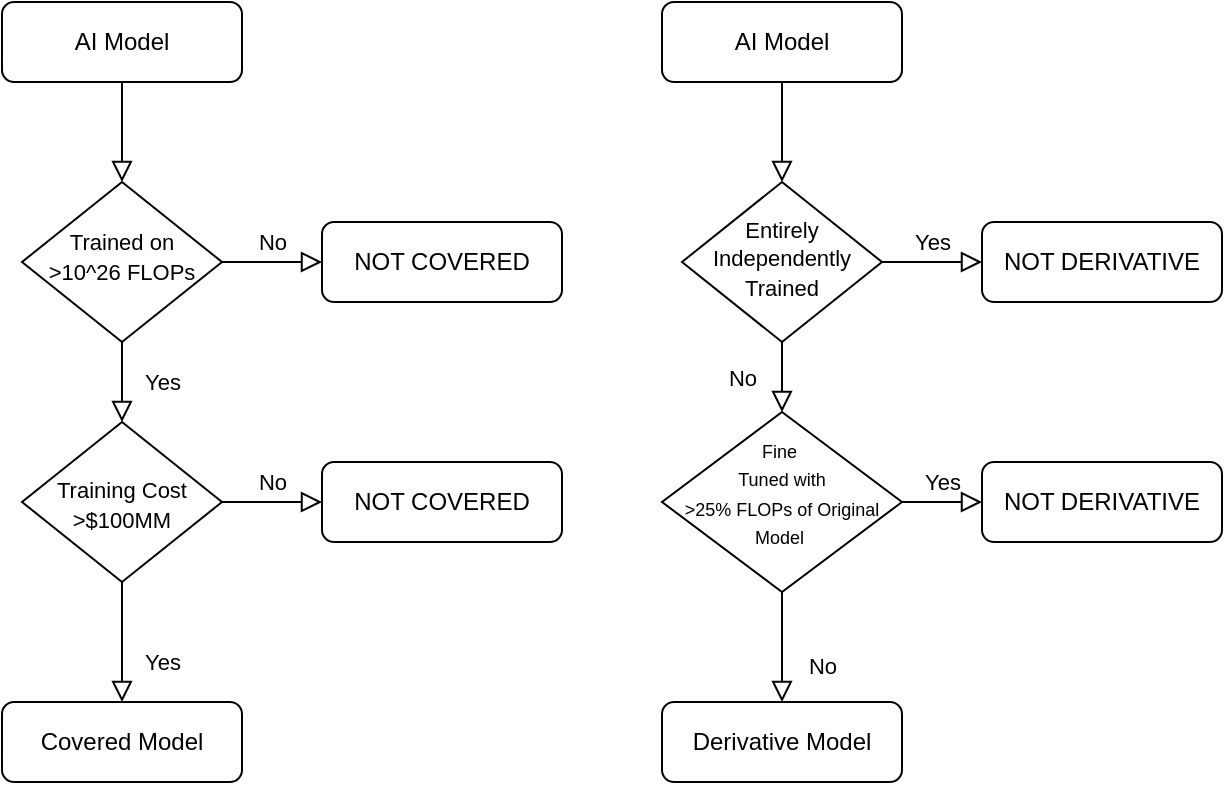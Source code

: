 <mxfile version="24.6.2" type="github" pages="6">
  <diagram id="C5RBs43oDa-KdzZeNtuy" name="22602">
    <mxGraphModel dx="1290" dy="522" grid="1" gridSize="10" guides="1" tooltips="1" connect="1" arrows="1" fold="1" page="1" pageScale="1" pageWidth="827" pageHeight="1169" math="0" shadow="0">
      <root>
        <mxCell id="WIyWlLk6GJQsqaUBKTNV-0" />
        <mxCell id="WIyWlLk6GJQsqaUBKTNV-1" parent="WIyWlLk6GJQsqaUBKTNV-0" />
        <mxCell id="WIyWlLk6GJQsqaUBKTNV-2" value="" style="rounded=0;html=1;jettySize=auto;orthogonalLoop=1;fontSize=11;endArrow=block;endFill=0;endSize=8;strokeWidth=1;shadow=0;labelBackgroundColor=none;edgeStyle=orthogonalEdgeStyle;" parent="WIyWlLk6GJQsqaUBKTNV-1" source="WIyWlLk6GJQsqaUBKTNV-3" target="WIyWlLk6GJQsqaUBKTNV-6" edge="1">
          <mxGeometry relative="1" as="geometry" />
        </mxCell>
        <mxCell id="WIyWlLk6GJQsqaUBKTNV-3" value="AI Model" style="rounded=1;whiteSpace=wrap;html=1;fontSize=12;glass=0;strokeWidth=1;shadow=0;" parent="WIyWlLk6GJQsqaUBKTNV-1" vertex="1">
          <mxGeometry x="160" y="80" width="120" height="40" as="geometry" />
        </mxCell>
        <mxCell id="WIyWlLk6GJQsqaUBKTNV-4" value="Yes" style="rounded=0;html=1;jettySize=auto;orthogonalLoop=1;fontSize=11;endArrow=block;endFill=0;endSize=8;strokeWidth=1;shadow=0;labelBackgroundColor=none;edgeStyle=orthogonalEdgeStyle;" parent="WIyWlLk6GJQsqaUBKTNV-1" source="WIyWlLk6GJQsqaUBKTNV-6" target="WIyWlLk6GJQsqaUBKTNV-10" edge="1">
          <mxGeometry y="20" relative="1" as="geometry">
            <mxPoint as="offset" />
          </mxGeometry>
        </mxCell>
        <mxCell id="WIyWlLk6GJQsqaUBKTNV-5" value="No" style="edgeStyle=orthogonalEdgeStyle;rounded=0;html=1;jettySize=auto;orthogonalLoop=1;fontSize=11;endArrow=block;endFill=0;endSize=8;strokeWidth=1;shadow=0;labelBackgroundColor=none;" parent="WIyWlLk6GJQsqaUBKTNV-1" source="WIyWlLk6GJQsqaUBKTNV-6" target="WIyWlLk6GJQsqaUBKTNV-7" edge="1">
          <mxGeometry y="10" relative="1" as="geometry">
            <mxPoint as="offset" />
          </mxGeometry>
        </mxCell>
        <mxCell id="WIyWlLk6GJQsqaUBKTNV-6" value="&lt;font style=&quot;font-size: 11px;&quot;&gt;Trained on &amp;gt;10^26 FLOPs&lt;/font&gt;" style="rhombus;whiteSpace=wrap;html=1;shadow=0;fontFamily=Helvetica;fontSize=12;align=center;strokeWidth=1;spacing=6;spacingTop=-6;" parent="WIyWlLk6GJQsqaUBKTNV-1" vertex="1">
          <mxGeometry x="170" y="170" width="100" height="80" as="geometry" />
        </mxCell>
        <mxCell id="WIyWlLk6GJQsqaUBKTNV-7" value="NOT COVERED" style="rounded=1;whiteSpace=wrap;html=1;fontSize=12;glass=0;strokeWidth=1;shadow=0;" parent="WIyWlLk6GJQsqaUBKTNV-1" vertex="1">
          <mxGeometry x="320" y="190" width="120" height="40" as="geometry" />
        </mxCell>
        <mxCell id="WIyWlLk6GJQsqaUBKTNV-8" value="Yes" style="rounded=0;html=1;jettySize=auto;orthogonalLoop=1;fontSize=11;endArrow=block;endFill=0;endSize=8;strokeWidth=1;shadow=0;labelBackgroundColor=none;edgeStyle=orthogonalEdgeStyle;" parent="WIyWlLk6GJQsqaUBKTNV-1" source="WIyWlLk6GJQsqaUBKTNV-10" target="WIyWlLk6GJQsqaUBKTNV-11" edge="1">
          <mxGeometry x="0.333" y="20" relative="1" as="geometry">
            <mxPoint as="offset" />
          </mxGeometry>
        </mxCell>
        <mxCell id="WIyWlLk6GJQsqaUBKTNV-9" value="No" style="edgeStyle=orthogonalEdgeStyle;rounded=0;html=1;jettySize=auto;orthogonalLoop=1;fontSize=11;endArrow=block;endFill=0;endSize=8;strokeWidth=1;shadow=0;labelBackgroundColor=none;" parent="WIyWlLk6GJQsqaUBKTNV-1" source="WIyWlLk6GJQsqaUBKTNV-10" target="WIyWlLk6GJQsqaUBKTNV-12" edge="1">
          <mxGeometry y="10" relative="1" as="geometry">
            <mxPoint as="offset" />
          </mxGeometry>
        </mxCell>
        <mxCell id="WIyWlLk6GJQsqaUBKTNV-10" value="&lt;font style=&quot;font-size: 11px;&quot;&gt;Training Cost &amp;gt;$100MM&lt;/font&gt;" style="rhombus;whiteSpace=wrap;html=1;shadow=0;fontFamily=Helvetica;fontSize=12;align=center;strokeWidth=1;spacing=6;spacingTop=2;" parent="WIyWlLk6GJQsqaUBKTNV-1" vertex="1">
          <mxGeometry x="170" y="290" width="100" height="80" as="geometry" />
        </mxCell>
        <mxCell id="WIyWlLk6GJQsqaUBKTNV-11" value="Covered Model" style="rounded=1;whiteSpace=wrap;html=1;fontSize=12;glass=0;strokeWidth=1;shadow=0;" parent="WIyWlLk6GJQsqaUBKTNV-1" vertex="1">
          <mxGeometry x="160" y="430" width="120" height="40" as="geometry" />
        </mxCell>
        <mxCell id="WIyWlLk6GJQsqaUBKTNV-12" value="NOT COVERED" style="rounded=1;whiteSpace=wrap;html=1;fontSize=12;glass=0;strokeWidth=1;shadow=0;" parent="WIyWlLk6GJQsqaUBKTNV-1" vertex="1">
          <mxGeometry x="320" y="310" width="120" height="40" as="geometry" />
        </mxCell>
        <mxCell id="lsJyR3Wg0nM14VShBqVX-0" value="" style="rounded=0;html=1;jettySize=auto;orthogonalLoop=1;fontSize=11;endArrow=block;endFill=0;endSize=8;strokeWidth=1;shadow=0;labelBackgroundColor=none;edgeStyle=orthogonalEdgeStyle;" parent="WIyWlLk6GJQsqaUBKTNV-1" source="lsJyR3Wg0nM14VShBqVX-1" target="lsJyR3Wg0nM14VShBqVX-4" edge="1">
          <mxGeometry relative="1" as="geometry" />
        </mxCell>
        <mxCell id="lsJyR3Wg0nM14VShBqVX-1" value="AI Model" style="rounded=1;whiteSpace=wrap;html=1;fontSize=12;glass=0;strokeWidth=1;shadow=0;" parent="WIyWlLk6GJQsqaUBKTNV-1" vertex="1">
          <mxGeometry x="490" y="80" width="120" height="40" as="geometry" />
        </mxCell>
        <mxCell id="lsJyR3Wg0nM14VShBqVX-2" value="No" style="rounded=0;html=1;jettySize=auto;orthogonalLoop=1;fontSize=11;endArrow=block;endFill=0;endSize=8;strokeWidth=1;shadow=0;labelBackgroundColor=none;edgeStyle=orthogonalEdgeStyle;" parent="WIyWlLk6GJQsqaUBKTNV-1" source="lsJyR3Wg0nM14VShBqVX-4" target="lsJyR3Wg0nM14VShBqVX-8" edge="1">
          <mxGeometry y="20" relative="1" as="geometry">
            <mxPoint as="offset" />
          </mxGeometry>
        </mxCell>
        <mxCell id="lsJyR3Wg0nM14VShBqVX-3" value="Yes" style="edgeStyle=orthogonalEdgeStyle;rounded=0;html=1;jettySize=auto;orthogonalLoop=1;fontSize=11;endArrow=block;endFill=0;endSize=8;strokeWidth=1;shadow=0;labelBackgroundColor=none;" parent="WIyWlLk6GJQsqaUBKTNV-1" source="lsJyR3Wg0nM14VShBqVX-4" target="lsJyR3Wg0nM14VShBqVX-5" edge="1">
          <mxGeometry y="10" relative="1" as="geometry">
            <mxPoint as="offset" />
          </mxGeometry>
        </mxCell>
        <mxCell id="lsJyR3Wg0nM14VShBqVX-4" value="&lt;font style=&quot;font-size: 11px;&quot;&gt;Entirely Independently Trained&lt;/font&gt;" style="rhombus;whiteSpace=wrap;html=1;shadow=0;fontFamily=Helvetica;fontSize=12;align=center;strokeWidth=1;spacing=6;spacingTop=-4;" parent="WIyWlLk6GJQsqaUBKTNV-1" vertex="1">
          <mxGeometry x="500" y="170" width="100" height="80" as="geometry" />
        </mxCell>
        <mxCell id="lsJyR3Wg0nM14VShBqVX-5" value="NOT DERIVATIVE" style="rounded=1;whiteSpace=wrap;html=1;fontSize=12;glass=0;strokeWidth=1;shadow=0;" parent="WIyWlLk6GJQsqaUBKTNV-1" vertex="1">
          <mxGeometry x="650" y="190" width="120" height="40" as="geometry" />
        </mxCell>
        <mxCell id="lsJyR3Wg0nM14VShBqVX-6" value="No" style="rounded=0;html=1;jettySize=auto;orthogonalLoop=1;fontSize=11;endArrow=block;endFill=0;endSize=8;strokeWidth=1;shadow=0;labelBackgroundColor=none;edgeStyle=orthogonalEdgeStyle;" parent="WIyWlLk6GJQsqaUBKTNV-1" source="lsJyR3Wg0nM14VShBqVX-8" target="lsJyR3Wg0nM14VShBqVX-9" edge="1">
          <mxGeometry x="0.333" y="20" relative="1" as="geometry">
            <mxPoint as="offset" />
          </mxGeometry>
        </mxCell>
        <mxCell id="lsJyR3Wg0nM14VShBqVX-7" value="Yes" style="edgeStyle=orthogonalEdgeStyle;rounded=0;html=1;jettySize=auto;orthogonalLoop=1;fontSize=11;endArrow=block;endFill=0;endSize=8;strokeWidth=1;shadow=0;labelBackgroundColor=none;" parent="WIyWlLk6GJQsqaUBKTNV-1" source="lsJyR3Wg0nM14VShBqVX-8" target="lsJyR3Wg0nM14VShBqVX-10" edge="1">
          <mxGeometry y="10" relative="1" as="geometry">
            <mxPoint as="offset" />
          </mxGeometry>
        </mxCell>
        <mxCell id="lsJyR3Wg0nM14VShBqVX-8" value="&lt;font style=&quot;font-size: 9px;&quot;&gt;Fine&amp;nbsp;&lt;/font&gt;&lt;div&gt;&lt;font style=&quot;font-size: 9px;&quot;&gt;Tuned with&lt;/font&gt;&lt;div&gt;&lt;font style=&quot;font-size: 9px;&quot;&gt;&amp;gt;25% FLOPs of Original Model&amp;nbsp;&lt;/font&gt;&lt;/div&gt;&lt;/div&gt;" style="rhombus;whiteSpace=wrap;html=1;shadow=0;fontFamily=Helvetica;fontSize=12;align=center;strokeWidth=1;spacing=6;spacingTop=-10;" parent="WIyWlLk6GJQsqaUBKTNV-1" vertex="1">
          <mxGeometry x="490" y="285" width="120" height="90" as="geometry" />
        </mxCell>
        <mxCell id="lsJyR3Wg0nM14VShBqVX-9" value="Derivative Model" style="rounded=1;whiteSpace=wrap;html=1;fontSize=12;glass=0;strokeWidth=1;shadow=0;" parent="WIyWlLk6GJQsqaUBKTNV-1" vertex="1">
          <mxGeometry x="490" y="430" width="120" height="40" as="geometry" />
        </mxCell>
        <mxCell id="lsJyR3Wg0nM14VShBqVX-10" value="NOT DERIVATIVE" style="rounded=1;whiteSpace=wrap;html=1;fontSize=12;glass=0;strokeWidth=1;shadow=0;" parent="WIyWlLk6GJQsqaUBKTNV-1" vertex="1">
          <mxGeometry x="650" y="310" width="120" height="40" as="geometry" />
        </mxCell>
      </root>
    </mxGraphModel>
  </diagram>
  <diagram id="eh5qC0OMtD47MLs5pBxJ" name="22603(a)">
    <mxGraphModel dx="1290" dy="522" grid="1" gridSize="10" guides="1" tooltips="1" connect="1" arrows="1" fold="1" page="1" pageScale="1" pageWidth="850" pageHeight="1100" math="1" shadow="0">
      <root>
        <mxCell id="0" />
        <mxCell id="1" parent="0" />
        <mxCell id="Hn0iShwKN7-sHJlZEDqD-1" value="(a) Does Limited Duty Exemption Apply?&lt;div&gt;&amp;nbsp; &amp;nbsp; &amp;nbsp;Before training &lt;font color=&quot;#ff0000&quot;&gt;Covered Model&lt;/font&gt;&amp;nbsp;that is not a DM ...&lt;/div&gt;" style="text;strokeColor=none;align=left;fillColor=none;html=1;verticalAlign=middle;whiteSpace=wrap;rounded=0;" parent="1" vertex="1">
          <mxGeometry x="245" y="20" width="295" height="30" as="geometry" />
        </mxCell>
        <mxCell id="ZTIk_XsdjdtVn8a1Mj-c-1" value="" style="rounded=0;html=1;jettySize=auto;orthogonalLoop=1;fontSize=11;endArrow=block;endFill=0;endSize=8;strokeWidth=1;shadow=0;labelBackgroundColor=none;edgeStyle=orthogonalEdgeStyle;entryX=0.5;entryY=0;entryDx=0;entryDy=0;" parent="1" source="ZTIk_XsdjdtVn8a1Mj-c-2" target="ZTIk_XsdjdtVn8a1Mj-c-12" edge="1">
          <mxGeometry relative="1" as="geometry">
            <mxPoint x="360" y="175" as="targetPoint" />
          </mxGeometry>
        </mxCell>
        <mxCell id="ZTIk_XsdjdtVn8a1Mj-c-2" value="Covered Model" style="rounded=1;whiteSpace=wrap;html=1;fontSize=12;glass=0;strokeWidth=1;shadow=0;" parent="1" vertex="1">
          <mxGeometry x="300" y="90" width="120" height="40" as="geometry" />
        </mxCell>
        <mxCell id="ZTIk_XsdjdtVn8a1Mj-c-3" value="Yes" style="rounded=0;html=1;jettySize=auto;orthogonalLoop=1;fontSize=11;endArrow=block;endFill=0;endSize=8;strokeWidth=1;shadow=0;labelBackgroundColor=none;edgeStyle=orthogonalEdgeStyle;" parent="1" source="ZTIk_XsdjdtVn8a1Mj-c-5" target="ZTIk_XsdjdtVn8a1Mj-c-9" edge="1">
          <mxGeometry y="20" relative="1" as="geometry">
            <mxPoint as="offset" />
          </mxGeometry>
        </mxCell>
        <mxCell id="ZTIk_XsdjdtVn8a1Mj-c-4" value="No" style="edgeStyle=orthogonalEdgeStyle;rounded=0;html=1;jettySize=auto;orthogonalLoop=1;fontSize=11;endArrow=block;endFill=0;endSize=8;strokeWidth=1;shadow=0;labelBackgroundColor=none;" parent="1" source="ZTIk_XsdjdtVn8a1Mj-c-5" target="ZTIk_XsdjdtVn8a1Mj-c-6" edge="1">
          <mxGeometry y="10" relative="1" as="geometry">
            <mxPoint as="offset" />
          </mxGeometry>
        </mxCell>
        <mxCell id="ZTIk_XsdjdtVn8a1Mj-c-5" value="&lt;font style=&quot;font-size: 11px;&quot;&gt;Lower&lt;/font&gt;&lt;div&gt;&lt;font style=&quot;font-size: 11px;&quot;&gt;performance on 22602(f)&lt;/font&gt;&lt;/div&gt;&lt;div&gt;&lt;font style=&quot;font-size: 11px;&quot;&gt;benchmarks&lt;/font&gt;&lt;/div&gt;&lt;div&gt;&lt;font style=&quot;font-size: 11px;&quot;&gt;[removed?]&lt;/font&gt;&lt;/div&gt;" style="rhombus;whiteSpace=wrap;html=1;shadow=0;fontFamily=Helvetica;fontSize=12;align=center;strokeWidth=1;spacing=6;spacingTop=-6;" parent="1" vertex="1">
          <mxGeometry x="250" y="260" width="220" height="110" as="geometry" />
        </mxCell>
        <mxCell id="ZTIk_XsdjdtVn8a1Mj-c-6" value="No LDE" style="rounded=1;whiteSpace=wrap;html=1;fontSize=12;glass=0;strokeWidth=1;shadow=0;" parent="1" vertex="1">
          <mxGeometry x="540" y="295" width="120" height="40" as="geometry" />
        </mxCell>
        <mxCell id="ZTIk_XsdjdtVn8a1Mj-c-7" value="Yes" style="rounded=0;html=1;jettySize=auto;orthogonalLoop=1;fontSize=11;endArrow=block;endFill=0;endSize=8;strokeWidth=1;shadow=0;labelBackgroundColor=none;edgeStyle=orthogonalEdgeStyle;entryX=0.5;entryY=0;entryDx=0;entryDy=0;" parent="1" source="ZTIk_XsdjdtVn8a1Mj-c-9" target="ZTIk_XsdjdtVn8a1Mj-c-22" edge="1">
          <mxGeometry x="0.333" y="20" relative="1" as="geometry">
            <mxPoint as="offset" />
            <mxPoint x="360" y="550" as="targetPoint" />
          </mxGeometry>
        </mxCell>
        <mxCell id="ZTIk_XsdjdtVn8a1Mj-c-8" value="No" style="edgeStyle=orthogonalEdgeStyle;rounded=0;html=1;jettySize=auto;orthogonalLoop=1;fontSize=11;endArrow=block;endFill=0;endSize=8;strokeWidth=1;shadow=0;labelBackgroundColor=none;" parent="1" source="ZTIk_XsdjdtVn8a1Mj-c-9" target="ZTIk_XsdjdtVn8a1Mj-c-11" edge="1">
          <mxGeometry y="10" relative="1" as="geometry">
            <mxPoint as="offset" />
          </mxGeometry>
        </mxCell>
        <mxCell id="ZTIk_XsdjdtVn8a1Mj-c-9" value="" style="rhombus;whiteSpace=wrap;html=1;shadow=0;fontFamily=Helvetica;fontSize=12;align=center;strokeWidth=1;spacing=6;spacingTop=2;" parent="1" vertex="1">
          <mxGeometry x="220" y="410" width="280" height="120" as="geometry" />
        </mxCell>
        <mxCell id="ZTIk_XsdjdtVn8a1Mj-c-11" value="No LDE" style="rounded=1;whiteSpace=wrap;html=1;fontSize=12;glass=0;strokeWidth=1;shadow=0;" parent="1" vertex="1">
          <mxGeometry x="540" y="450" width="120" height="40" as="geometry" />
        </mxCell>
        <mxCell id="ZTIk_XsdjdtVn8a1Mj-c-12" value="(1) Use &quot;covered guidance&quot;&lt;div&gt;NIST + FMD&lt;/div&gt;&lt;div&gt;Industry best practices/comparable testing&lt;/div&gt;" style="rounded=1;whiteSpace=wrap;html=1;fontSize=12;glass=0;strokeWidth=1;shadow=0;" parent="1" vertex="1">
          <mxGeometry x="235" y="170" width="250" height="50" as="geometry" />
        </mxCell>
        <mxCell id="ZTIk_XsdjdtVn8a1Mj-c-14" value="Model developer &lt;b style=&quot;&quot;&gt;may&lt;/b&gt; use the following criteria to determnine if LDE applies&quot;" style="text;strokeColor=none;align=center;fillColor=none;html=1;verticalAlign=middle;whiteSpace=wrap;rounded=0;" parent="1" vertex="1">
          <mxGeometry x="220" y="60" width="295" height="30" as="geometry" />
        </mxCell>
        <mxCell id="ZTIk_XsdjdtVn8a1Mj-c-16" value="general&lt;div&gt;capability&lt;/div&gt;" style="text;html=1;align=center;verticalAlign=middle;whiteSpace=wrap;rounded=0;" parent="1" vertex="1">
          <mxGeometry x="260" y="455" width="60" height="30" as="geometry" />
        </mxCell>
        <mxCell id="ZTIk_XsdjdtVn8a1Mj-c-18" value="&lt;br&gt;&lt;span style=&quot;color: rgb(0, 0, 0); font-family: Helvetica; font-size: 11px; font-style: normal; font-variant-ligatures: normal; font-variant-caps: normal; font-weight: 400; letter-spacing: normal; orphans: 2; text-align: center; text-indent: 0px; text-transform: none; widows: 2; word-spacing: 0px; -webkit-text-stroke-width: 0px; white-space: normal; background-color: rgb(251, 251, 251); text-decoration-thickness: initial; text-decoration-style: initial; text-decoration-color: initial; display: inline !important; float: none;&quot;&gt;noncovered model that lacks HC&lt;/span&gt;&lt;div&gt;&lt;br&gt;&lt;/div&gt;" style="text;html=1;align=center;verticalAlign=middle;whiteSpace=wrap;rounded=0;" parent="1" vertex="1">
          <mxGeometry x="360" y="455" width="90" height="30" as="geometry" />
        </mxCell>
        <mxCell id="ZTIk_XsdjdtVn8a1Mj-c-19" value="&lt;br style=&quot;font-size: 21px;&quot;&gt;\(\leq\)&lt;div style=&quot;font-size: 21px;&quot;&gt;&lt;br style=&quot;font-size: 21px;&quot;&gt;&lt;/div&gt;" style="text;html=1;align=center;verticalAlign=middle;whiteSpace=wrap;rounded=0;fontSize=21;" parent="1" vertex="1">
          <mxGeometry x="310" y="455" width="60" height="30" as="geometry" />
        </mxCell>
        <mxCell id="ZTIk_XsdjdtVn8a1Mj-c-20" value="Yes" style="rounded=0;html=1;jettySize=auto;orthogonalLoop=1;fontSize=11;endArrow=block;endFill=0;endSize=8;strokeWidth=1;shadow=0;labelBackgroundColor=none;edgeStyle=orthogonalEdgeStyle;" parent="1" source="ZTIk_XsdjdtVn8a1Mj-c-22" target="ZTIk_XsdjdtVn8a1Mj-c-23" edge="1">
          <mxGeometry x="0.333" y="20" relative="1" as="geometry">
            <mxPoint as="offset" />
          </mxGeometry>
        </mxCell>
        <mxCell id="ZTIk_XsdjdtVn8a1Mj-c-21" value="No" style="edgeStyle=orthogonalEdgeStyle;rounded=0;html=1;jettySize=auto;orthogonalLoop=1;fontSize=11;endArrow=block;endFill=0;endSize=8;strokeWidth=1;shadow=0;labelBackgroundColor=none;" parent="1" source="ZTIk_XsdjdtVn8a1Mj-c-22" target="ZTIk_XsdjdtVn8a1Mj-c-24" edge="1">
          <mxGeometry y="10" relative="1" as="geometry">
            <mxPoint as="offset" />
          </mxGeometry>
        </mxCell>
        <mxCell id="ZTIk_XsdjdtVn8a1Mj-c-22" value="" style="rhombus;whiteSpace=wrap;html=1;shadow=0;fontFamily=Helvetica;fontSize=12;align=center;strokeWidth=1;spacing=6;spacingTop=2;" parent="1" vertex="1">
          <mxGeometry x="220" y="570" width="280" height="120" as="geometry" />
        </mxCell>
        <mxCell id="ZTIk_XsdjdtVn8a1Mj-c-23" value="LDE" style="rounded=1;whiteSpace=wrap;html=1;fontSize=12;glass=0;strokeWidth=1;shadow=0;" parent="1" vertex="1">
          <mxGeometry x="290" y="720" width="140" height="40" as="geometry" />
        </mxCell>
        <mxCell id="ZTIk_XsdjdtVn8a1Mj-c-24" value="No LDE" style="rounded=1;whiteSpace=wrap;html=1;fontSize=12;glass=0;strokeWidth=1;shadow=0;" parent="1" vertex="1">
          <mxGeometry x="540" y="610" width="120" height="40" as="geometry" />
        </mxCell>
        <mxCell id="ZTIk_XsdjdtVn8a1Mj-c-25" value="general&lt;div&gt;capability&lt;/div&gt;" style="text;html=1;align=center;verticalAlign=middle;whiteSpace=wrap;rounded=0;" parent="1" vertex="1">
          <mxGeometry x="260" y="615" width="60" height="30" as="geometry" />
        </mxCell>
        <mxCell id="ZTIk_XsdjdtVn8a1Mj-c-26" value="other limited duty model" style="text;html=1;align=center;verticalAlign=middle;whiteSpace=wrap;rounded=0;" parent="1" vertex="1">
          <mxGeometry x="360" y="615" width="90" height="30" as="geometry" />
        </mxCell>
        <mxCell id="ZTIk_XsdjdtVn8a1Mj-c-27" value="&lt;br style=&quot;font-size: 21px;&quot;&gt;\(\leq\)&lt;div style=&quot;font-size: 21px;&quot;&gt;&lt;br style=&quot;font-size: 21px;&quot;&gt;&lt;/div&gt;" style="text;html=1;align=center;verticalAlign=middle;whiteSpace=wrap;rounded=0;fontSize=21;" parent="1" vertex="1">
          <mxGeometry x="310" y="615" width="60" height="30" as="geometry" />
        </mxCell>
        <mxCell id="ZTIk_XsdjdtVn8a1Mj-c-29" value="Submit certification to FMD&lt;div&gt;(good-faith error is OK)&lt;/div&gt;" style="rounded=1;whiteSpace=wrap;html=1;fontSize=12;glass=0;strokeWidth=1;shadow=0;" parent="1" vertex="1">
          <mxGeometry x="280" y="790" width="160" height="40" as="geometry" />
        </mxCell>
        <mxCell id="ZTIk_XsdjdtVn8a1Mj-c-30" value="" style="rounded=0;html=1;jettySize=auto;orthogonalLoop=1;fontSize=11;endArrow=block;endFill=0;endSize=8;strokeWidth=1;shadow=0;labelBackgroundColor=none;edgeStyle=orthogonalEdgeStyle;exitX=0.5;exitY=1;exitDx=0;exitDy=0;entryX=0.5;entryY=0;entryDx=0;entryDy=0;" parent="1" source="ZTIk_XsdjdtVn8a1Mj-c-23" target="ZTIk_XsdjdtVn8a1Mj-c-29" edge="1">
          <mxGeometry x="0.333" y="20" relative="1" as="geometry">
            <mxPoint as="offset" />
            <mxPoint x="370" y="700" as="sourcePoint" />
            <mxPoint x="370" y="730" as="targetPoint" />
          </mxGeometry>
        </mxCell>
        <mxCell id="hc3DXV7Tvl_5bUN_IKK4-1" value="Yes" style="rounded=0;html=1;jettySize=auto;orthogonalLoop=1;fontSize=11;endArrow=block;endFill=0;endSize=8;strokeWidth=1;shadow=0;labelBackgroundColor=none;edgeStyle=orthogonalEdgeStyle;exitX=0.5;exitY=1;exitDx=0;exitDy=0;" parent="1" source="ZTIk_XsdjdtVn8a1Mj-c-12" edge="1">
          <mxGeometry x="0.012" y="20" relative="1" as="geometry">
            <mxPoint y="-1" as="offset" />
            <mxPoint x="370" y="380" as="sourcePoint" />
            <mxPoint x="360" y="260" as="targetPoint" />
          </mxGeometry>
        </mxCell>
        <mxCell id="3ihdfoWfnJZPWu12yb5W-1" value="&lt;div&gt;&amp;nbsp; CH = Critical Harm&lt;/div&gt;&lt;div&gt;&amp;nbsp; CM = Covered Model&lt;/div&gt;&lt;div&gt;&amp;nbsp; DM = Derivative Model&lt;/div&gt;FMD =&amp;nbsp;&lt;span style=&quot;&quot;&gt;Frontier Model Division&lt;/span&gt;&lt;div&gt;&amp;nbsp; &amp;nbsp;FT = Fine Tuning&lt;/div&gt;&lt;div&gt;&amp;nbsp; HC = Hazardous Capability&lt;br&gt;&lt;div&gt;&amp;nbsp;LDE = Limited Duty Exemption&lt;span style=&quot;&quot;&gt;&lt;br&gt;&lt;/span&gt;&lt;/div&gt;&lt;div&gt;&lt;span style=&quot;&quot;&gt;NIST =&amp;nbsp;&lt;/span&gt;&lt;span style=&quot;background-color: initial;&quot;&gt;National Institute of&lt;/span&gt;&lt;/div&gt;&lt;div&gt;&lt;span style=&quot;background-color: initial;&quot;&gt;&amp;nbsp; &amp;nbsp; &amp;nbsp; &amp;nbsp; &amp;nbsp; &amp;nbsp; Standards and&lt;/span&gt;&lt;/div&gt;&lt;div&gt;&lt;span style=&quot;background-color: initial;&quot;&gt;&amp;nbsp; &amp;nbsp; &amp;nbsp; &amp;nbsp; &amp;nbsp; &amp;nbsp; Technology&lt;/span&gt;&lt;/div&gt;&lt;div&gt;&lt;span style=&quot;background-color: initial;&quot;&gt;PTM = Posttraining Modifications&lt;/span&gt;&lt;/div&gt;&lt;div&gt;&lt;span style=&quot;background-color: initial;&quot;&gt;SSP = Safety and Security Protocol&lt;br&gt;&lt;/span&gt;&lt;/div&gt;&lt;div&gt;&lt;span style=&quot;background-color: initial;&quot;&gt;&amp;nbsp;&amp;nbsp; TP = Testing Procedure&lt;br&gt;&lt;/span&gt;&lt;/div&gt;&lt;div&gt;&lt;br&gt;&lt;/div&gt;&lt;/div&gt;" style="text;html=1;align=left;verticalAlign=middle;whiteSpace=wrap;rounded=0;" parent="1" vertex="1">
          <mxGeometry x="20" y="90" width="200" height="170" as="geometry" />
        </mxCell>
      </root>
    </mxGraphModel>
  </diagram>
  <diagram name="22603(b)" id="qdWuGC7MhuZQAb6KF17o">
    <mxGraphModel dx="1502" dy="522" grid="1" gridSize="10" guides="1" tooltips="1" connect="1" arrows="1" fold="1" page="1" pageScale="1" pageWidth="850" pageHeight="1100" math="1" shadow="0">
      <root>
        <mxCell id="K0Vo0GqA2gB-A2LjvXNX-0" />
        <mxCell id="K0Vo0GqA2gB-A2LjvXNX-1" parent="K0Vo0GqA2gB-A2LjvXNX-0" />
        <mxCell id="K0Vo0GqA2gB-A2LjvXNX-2" value="(b)&amp;nbsp;&lt;span style=&quot;background-color: initial;&quot;&gt;Before training &lt;/span&gt;&lt;font color=&quot;#ff0000&quot; style=&quot;background-color: initial;&quot;&gt;Covered Model&lt;/font&gt;&lt;span style=&quot;background-color: initial;&quot;&gt;&amp;nbsp;that is not DM and not LDE and until LDE ...&lt;/span&gt;" style="text;strokeColor=none;align=left;fillColor=none;html=1;verticalAlign=middle;whiteSpace=wrap;rounded=0;" parent="K0Vo0GqA2gB-A2LjvXNX-1" vertex="1">
          <mxGeometry x="282" y="20" width="310" height="30" as="geometry" />
        </mxCell>
        <mxCell id="K0Vo0GqA2gB-A2LjvXNX-4" value="&lt;div&gt;&lt;font style=&quot;font-size: 11px;&quot;&gt;1. pretraining protocols prevent unresonable risk of harmful model&lt;/font&gt;&lt;/div&gt;&lt;div&gt;&lt;font style=&quot;font-size: 11px;&quot;&gt;2. docuemnt protocols so they can be assessed&lt;/font&gt;&lt;/div&gt;&lt;div&gt;&lt;font style=&quot;font-size: 11px;&quot;&gt;3. file protocols with governemnt&lt;br&gt;&lt;/font&gt;&lt;/div&gt;" style="rounded=1;whiteSpace=wrap;html=1;fontSize=11;glass=0;strokeWidth=1;shadow=0;align=left;spacingLeft=5;" parent="K0Vo0GqA2gB-A2LjvXNX-1" vertex="1">
          <mxGeometry x="207" y="90" width="460" height="100" as="geometry" />
        </mxCell>
        <mxCell id="K0Vo0GqA2gB-A2LjvXNX-15" value="Model developer &lt;b&gt;shall:&lt;/b&gt;" style="text;strokeColor=none;align=left;fillColor=none;html=1;verticalAlign=middle;whiteSpace=wrap;rounded=0;" parent="K0Vo0GqA2gB-A2LjvXNX-1" vertex="1">
          <mxGeometry x="289.5" y="60" width="295" height="30" as="geometry" />
        </mxCell>
        <mxCell id="hoztp4ZJl7xUtryUVv4R-0" value="&lt;div&gt;&amp;nbsp; CH = Critical Harm&lt;/div&gt;&lt;div&gt;&amp;nbsp; CM = Covered Model&lt;/div&gt;&lt;div&gt;&amp;nbsp; DM = Derivative Model&lt;/div&gt;FMD =&amp;nbsp;&lt;span style=&quot;&quot;&gt;Frontier Model Division&lt;/span&gt;&lt;div&gt;&amp;nbsp; &amp;nbsp;FT = Fine Tuning&lt;/div&gt;&lt;div&gt;&amp;nbsp; HC = Hazardous Capability&lt;br&gt;&lt;div&gt;&amp;nbsp;LDE = Limited Duty Exemption&lt;span style=&quot;&quot;&gt;&lt;br&gt;&lt;/span&gt;&lt;/div&gt;&lt;div&gt;&lt;span style=&quot;&quot;&gt;NIST =&amp;nbsp;&lt;/span&gt;&lt;span style=&quot;background-color: initial;&quot;&gt;National Institute of&lt;/span&gt;&lt;/div&gt;&lt;div&gt;&lt;span style=&quot;background-color: initial;&quot;&gt;&amp;nbsp; &amp;nbsp; &amp;nbsp; &amp;nbsp; &amp;nbsp; &amp;nbsp; Standards and&lt;/span&gt;&lt;/div&gt;&lt;div&gt;&lt;span style=&quot;background-color: initial;&quot;&gt;&amp;nbsp; &amp;nbsp; &amp;nbsp; &amp;nbsp; &amp;nbsp; &amp;nbsp; Technology&lt;/span&gt;&lt;/div&gt;&lt;div&gt;&lt;span style=&quot;background-color: initial;&quot;&gt;PTM = Posttraining Modifications&lt;/span&gt;&lt;/div&gt;&lt;div&gt;&lt;span style=&quot;background-color: initial;&quot;&gt;SSP = Safety and Security Protocol&lt;br&gt;&lt;/span&gt;&lt;/div&gt;&lt;div&gt;&lt;span style=&quot;background-color: initial;&quot;&gt;&amp;nbsp;&amp;nbsp; TP = Testing Procedure&lt;br&gt;&lt;/span&gt;&lt;/div&gt;&lt;div&gt;&lt;br&gt;&lt;/div&gt;&lt;/div&gt;" style="text;html=1;align=left;verticalAlign=middle;whiteSpace=wrap;rounded=0;" parent="K0Vo0GqA2gB-A2LjvXNX-1" vertex="1">
          <mxGeometry x="20" y="90" width="200" height="170" as="geometry" />
        </mxCell>
      </root>
    </mxGraphModel>
  </diagram>
  <diagram name="Detailed 22603(b)" id="aqaMs32a6D-P95Sz5VV9">
    <mxGraphModel dx="1290" dy="522" grid="1" gridSize="10" guides="1" tooltips="1" connect="1" arrows="1" fold="1" page="1" pageScale="1" pageWidth="850" pageHeight="1100" math="1" shadow="0">
      <root>
        <mxCell id="N9-NrV2kkBsD0lLzIItE-0" />
        <mxCell id="N9-NrV2kkBsD0lLzIItE-1" parent="N9-NrV2kkBsD0lLzIItE-0" />
        <mxCell id="N9-NrV2kkBsD0lLzIItE-2" value="(b)&amp;nbsp;&lt;span style=&quot;background-color: initial;&quot;&gt;Before training &lt;/span&gt;&lt;font color=&quot;#ff0000&quot; style=&quot;background-color: initial;&quot;&gt;Covered Model&lt;/font&gt;&lt;span style=&quot;background-color: initial;&quot;&gt;&amp;nbsp;that is not DM and not LDE and until LDE ...&lt;/span&gt;" style="text;strokeColor=none;align=left;fillColor=none;html=1;verticalAlign=middle;whiteSpace=wrap;rounded=0;" parent="N9-NrV2kkBsD0lLzIItE-1" vertex="1">
          <mxGeometry x="282" y="20" width="310" height="30" as="geometry" />
        </mxCell>
        <mxCell id="N9-NrV2kkBsD0lLzIItE-3" value="&lt;font style=&quot;font-size: 11px;&quot;&gt;1. Implement protections to prevent unauthorized access to, or misuse or unsafe modification of CM, to prevent theft, misappropriation, malicious use, or inadvertent release or escape of the model weights from the developer’s custody, &lt;b&gt;that are appropriate in light of the risks associated with the covered model&lt;/b&gt;, including from advanced persistent threats or other sophisticated actors&lt;/font&gt;" style="rounded=1;whiteSpace=wrap;html=1;fontSize=11;glass=0;strokeWidth=1;shadow=0;align=left;spacingLeft=5;" parent="N9-NrV2kkBsD0lLzIItE-1" vertex="1">
          <mxGeometry x="207" y="90" width="460" height="100" as="geometry" />
        </mxCell>
        <mxCell id="N9-NrV2kkBsD0lLzIItE-4" value="2. Implement the capability to promptly enact a &lt;b&gt;full shutdown&lt;/b&gt; of the CM" style="rounded=1;whiteSpace=wrap;html=1;fontSize=12;glass=0;strokeWidth=1;shadow=0;align=left;spacingLeft=5;" parent="N9-NrV2kkBsD0lLzIItE-1" vertex="1">
          <mxGeometry x="312" y="216" width="250" height="50" as="geometry" />
        </mxCell>
        <mxCell id="N9-NrV2kkBsD0lLzIItE-5" value="Model developer &lt;b&gt;shall:&lt;/b&gt;" style="text;strokeColor=none;align=left;fillColor=none;html=1;verticalAlign=middle;whiteSpace=wrap;rounded=0;" parent="N9-NrV2kkBsD0lLzIItE-1" vertex="1">
          <mxGeometry x="289.5" y="60" width="295" height="30" as="geometry" />
        </mxCell>
        <mxCell id="N9-NrV2kkBsD0lLzIItE-6" value="3. Implement all covered guidance" style="rounded=1;whiteSpace=wrap;html=1;fontSize=12;glass=0;strokeWidth=1;shadow=0;align=left;spacingLeft=5;" parent="N9-NrV2kkBsD0lLzIItE-1" vertex="1">
          <mxGeometry x="312" y="607" width="250" height="50" as="geometry" />
        </mxCell>
        <mxCell id="N9-NrV2kkBsD0lLzIItE-7" value="4. Implement protocol that provides all of the following:&lt;div&gt;&lt;span style=&quot;background-color: initial;&quot;&gt;&amp;nbsp; A.&amp;nbsp; &lt;b&gt;Reasonable &lt;/b&gt;assurance that if protocols complied with. either:&lt;/span&gt;&lt;div&gt;&lt;span style=&quot;white-space: pre;&quot;&gt;&#x9;&lt;/span&gt;i. CM will not have HC or enable DM with HC, or&lt;br&gt;&lt;/div&gt;&lt;/div&gt;&lt;div&gt;&amp;nbsp; &amp;nbsp; &amp;nbsp; &amp;nbsp;ii. protocol sufficient to prevent &lt;b&gt;unreasonable &lt;/b&gt;risk of CH from the exercise of the HC&lt;/div&gt;&lt;div&gt;&amp;nbsp;B. Objectively verifiable compliance requirements&lt;/div&gt;&lt;div&gt;&amp;nbsp;C.&amp;nbsp;&lt;span style=&quot;background-color: initial;&quot;&gt;&amp;nbsp;Identifies tests and results sufficient to provide &lt;b&gt;reasonable &lt;/b&gt;assurance &lt;/span&gt;&lt;span style=&quot;background-color: initial;&quot;&gt;that CM do not have HC or close to HC when accounting for &lt;/span&gt;&lt;span style=&quot;background-color: initial;&quot;&gt;&lt;b&gt;reasonable &lt;/b&gt;safety margin and PTM, and in addition describes in detail all of the following:&lt;/span&gt;&lt;/div&gt;&lt;div&gt;&lt;span style=&quot;background-color: initial;&quot;&gt;&amp;nbsp;&amp;nbsp;&amp;nbsp;&amp;nbsp; i. how TP incorporates FT and PTM performed by 3rd part experts demonstrating those abilities&lt;br&gt;&lt;/span&gt;&lt;/div&gt;&lt;div&gt;&lt;span style=&quot;background-color: initial;&quot;&gt;&amp;nbsp; &amp;nbsp;&amp;nbsp; ii. &lt;/span&gt;&lt;span style=&quot;background-color: initial;&quot;&gt;how TP &lt;/span&gt;&lt;span style=&quot;background-color: initial;&quot;&gt;incorporates possibility of PTM&lt;/span&gt;&lt;/div&gt;&lt;div&gt;&lt;span style=&quot;background-color: initial;&quot;&gt;&amp;nbsp;&amp;nbsp;&amp;nbsp; iii. &lt;/span&gt;&lt;span style=&quot;background-color: initial;&quot;&gt;how TP &lt;/span&gt;&lt;span style=&quot;background-color: initial;&quot;&gt;incorporates requirement for &lt;b&gt;reasonable &lt;/b&gt;safety margin&lt;br&gt;&lt;/span&gt;&lt;/div&gt;&lt;div&gt;&lt;span style=&quot;background-color: initial;&quot;&gt;&amp;nbsp;&amp;nbsp;&amp;nbsp; iv. &lt;/span&gt;&lt;span style=&quot;background-color: initial;&quot;&gt;how TP &lt;/span&gt;&lt;span style=&quot;background-color: initial;&quot;&gt;addresses possibility CM used to make PTM or create another CM that generates HC&lt;/span&gt;&lt;/div&gt;&lt;div&gt;&lt;span style=&quot;background-color: initial;&quot;&gt;&amp;nbsp;&amp;nbsp;&amp;nbsp;&amp;nbsp; v. provides sufficient detail for 3rd party to replicate TP&lt;/span&gt;&lt;/div&gt;&lt;div&gt;&lt;span style=&quot;background-color: initial;&quot;&gt;D. Describe in detail how (1), (2), (3), and (5) are met.&lt;/span&gt;&lt;/div&gt;&lt;div&gt;&lt;span style=&quot;background-color: initial;&quot;&gt;E. if applicable, describe how to implement (1)(d)&lt;/span&gt;&lt;/div&gt;&lt;div&gt;&lt;span style=&quot;background-color: initial;&quot;&gt;F. Describe conditions the require full shutdown&lt;/span&gt;&lt;/div&gt;&lt;div&gt;&lt;span style=&quot;background-color: initial;&quot;&gt;G. Describe SSP modification procedures&lt;/span&gt;&lt;/div&gt;&lt;div&gt;&lt;span style=&quot;background-color: initial;&quot;&gt;H. Meets FDM guidance for maintaining safety of CM with HC&lt;br&gt;&lt;/span&gt;&lt;/div&gt;" style="rounded=1;whiteSpace=wrap;html=1;fontSize=11;glass=0;strokeWidth=1;shadow=0;align=left;spacingLeft=5;" parent="N9-NrV2kkBsD0lLzIItE-1" vertex="1">
          <mxGeometry x="122" y="291" width="630" height="290" as="geometry" />
        </mxCell>
        <mxCell id="N9-NrV2kkBsD0lLzIItE-8" value="&lt;div&gt;&amp;nbsp; CH = Critical Harm&lt;/div&gt;&lt;div&gt;&amp;nbsp; CM = Covered Model&lt;/div&gt;&lt;div&gt;&amp;nbsp; DM = Derivative Model&lt;/div&gt;FMD =&amp;nbsp;&lt;span style=&quot;&quot;&gt;Frontier Model Division&lt;/span&gt;&lt;div&gt;&amp;nbsp; &amp;nbsp;FT = Fine Tuning&lt;/div&gt;&lt;div&gt;&amp;nbsp; HC = Hazardous Capability&lt;br&gt;&lt;div&gt;&amp;nbsp;LDE = Limited Duty Exemption&lt;span style=&quot;&quot;&gt;&lt;br&gt;&lt;/span&gt;&lt;/div&gt;&lt;div&gt;&lt;span style=&quot;&quot;&gt;NIST =&amp;nbsp;&lt;/span&gt;&lt;span style=&quot;background-color: initial;&quot;&gt;National Institute of&lt;/span&gt;&lt;/div&gt;&lt;div&gt;&lt;span style=&quot;background-color: initial;&quot;&gt;&amp;nbsp; &amp;nbsp; &amp;nbsp; &amp;nbsp; &amp;nbsp; &amp;nbsp; Standards and&lt;/span&gt;&lt;/div&gt;&lt;div&gt;&lt;span style=&quot;background-color: initial;&quot;&gt;&amp;nbsp; &amp;nbsp; &amp;nbsp; &amp;nbsp; &amp;nbsp; &amp;nbsp; Technology&lt;/span&gt;&lt;/div&gt;&lt;div&gt;&lt;span style=&quot;background-color: initial;&quot;&gt;PTM = Posttraining Modifications&lt;/span&gt;&lt;/div&gt;&lt;div&gt;&lt;span style=&quot;background-color: initial;&quot;&gt;SSP = Safety and Security Protocol&lt;br&gt;&lt;/span&gt;&lt;/div&gt;&lt;div&gt;&lt;span style=&quot;background-color: initial;&quot;&gt;&amp;nbsp;&amp;nbsp; TP = Testing Procedure&lt;br&gt;&lt;/span&gt;&lt;/div&gt;&lt;div&gt;&lt;br&gt;&lt;/div&gt;&lt;/div&gt;" style="text;html=1;align=left;verticalAlign=middle;whiteSpace=wrap;rounded=0;" parent="N9-NrV2kkBsD0lLzIItE-1" vertex="1">
          <mxGeometry x="20" y="90" width="200" height="170" as="geometry" />
        </mxCell>
        <mxCell id="N9-NrV2kkBsD0lLzIItE-9" value="5. Ensure SSP implemented as written" style="rounded=1;whiteSpace=wrap;html=1;fontSize=11;glass=0;strokeWidth=1;shadow=0;align=left;spacingLeft=5;" parent="N9-NrV2kkBsD0lLzIItE-1" vertex="1">
          <mxGeometry x="322" y="682" width="230" height="40" as="geometry" />
        </mxCell>
        <mxCell id="N9-NrV2kkBsD0lLzIItE-10" value="6. Copy of SSP to FMD" style="rounded=1;whiteSpace=wrap;html=1;fontSize=11;glass=0;strokeWidth=1;shadow=0;align=left;spacingLeft=5;" parent="N9-NrV2kkBsD0lLzIItE-1" vertex="1">
          <mxGeometry x="322" y="748" width="230" height="40" as="geometry" />
        </mxCell>
        <mxCell id="N9-NrV2kkBsD0lLzIItE-11" value="7. Annual review of SSP, update of needed" style="rounded=1;whiteSpace=wrap;html=1;fontSize=11;glass=0;strokeWidth=1;shadow=0;align=left;spacingLeft=5;" parent="N9-NrV2kkBsD0lLzIItE-1" vertex="1">
          <mxGeometry x="317" y="813" width="240" height="40" as="geometry" />
        </mxCell>
        <mxCell id="N9-NrV2kkBsD0lLzIItE-12" value="8. Modifications of SSP to FMD within 10 days" style="rounded=1;whiteSpace=wrap;html=1;fontSize=11;glass=0;strokeWidth=1;shadow=0;align=left;spacingLeft=5;" parent="N9-NrV2kkBsD0lLzIItE-1" vertex="1">
          <mxGeometry x="302" y="879" width="270" height="40" as="geometry" />
        </mxCell>
        <mxCell id="N9-NrV2kkBsD0lLzIItE-13" value="&lt;font style=&quot;font-size: 11px;&quot; face=&quot;Helvetica&quot;&gt;9. &lt;span id=&quot;docs-internal-guid-1f850465-7fff-1807-af94-3a08874d74d6&quot; style=&quot;color: rgb(0, 0, 0); background-color: transparent; font-weight: 400; font-style: normal; font-variant: normal; text-decoration: none; vertical-align: baseline; white-space: pre-wrap;&quot;&gt;Don&#39;t train CM if &lt;b&gt;unreasonable &lt;/b&gt;risk that an individual, or the CM itself, may be able to use the HC of the CM, or a DM based on it, to cause a CH&lt;/span&gt;&lt;/font&gt;" style="rounded=1;whiteSpace=wrap;html=1;fontSize=11;glass=0;strokeWidth=1;shadow=0;align=left;spacingLeft=5;" parent="N9-NrV2kkBsD0lLzIItE-1" vertex="1">
          <mxGeometry x="182" y="944" width="510" height="60" as="geometry" />
        </mxCell>
        <mxCell id="N9-NrV2kkBsD0lLzIItE-14" value="&lt;font style=&quot;font-size: 11px;&quot; face=&quot;Helvetica&quot;&gt;10. &lt;span style=&quot;color: rgb(0, 0, 0); background-color: transparent; font-weight: 400; font-style: normal; font-variant: normal; text-decoration: none; vertical-align: baseline; white-space: pre-wrap;&quot;&gt;Implement measures &lt;b&gt;reasonably &lt;/b&gt;necessary, including based on FMD, NIST, and standard-setting organizations, to prevent the development or exercise of HC or to manage risks arising from them.&lt;/span&gt;&lt;/font&gt;" style="rounded=1;whiteSpace=wrap;html=1;fontSize=11;glass=0;strokeWidth=1;shadow=0;align=left;spacingLeft=5;" parent="N9-NrV2kkBsD0lLzIItE-1" vertex="1">
          <mxGeometry x="182" y="1030" width="510" height="60" as="geometry" />
        </mxCell>
        <mxCell id="N9-NrV2kkBsD0lLzIItE-15" value="" style="rounded=0;html=1;jettySize=auto;orthogonalLoop=1;fontSize=11;endArrow=block;endFill=0;endSize=8;strokeWidth=1;shadow=0;labelBackgroundColor=none;edgeStyle=orthogonalEdgeStyle;entryX=0.5;entryY=0;entryDx=0;entryDy=0;exitX=0.5;exitY=1;exitDx=0;exitDy=0;" parent="N9-NrV2kkBsD0lLzIItE-1" source="N9-NrV2kkBsD0lLzIItE-10" target="N9-NrV2kkBsD0lLzIItE-11" edge="1">
          <mxGeometry relative="1" as="geometry">
            <mxPoint x="497" y="720" as="targetPoint" />
            <mxPoint x="497" y="690" as="sourcePoint" />
          </mxGeometry>
        </mxCell>
        <mxCell id="N9-NrV2kkBsD0lLzIItE-16" value="" style="rounded=0;html=1;jettySize=auto;orthogonalLoop=1;fontSize=11;endArrow=block;endFill=0;endSize=8;strokeWidth=1;shadow=0;labelBackgroundColor=none;edgeStyle=orthogonalEdgeStyle;entryX=0.5;entryY=0;entryDx=0;entryDy=0;exitX=0.5;exitY=1;exitDx=0;exitDy=0;" parent="N9-NrV2kkBsD0lLzIItE-1" source="N9-NrV2kkBsD0lLzIItE-11" target="N9-NrV2kkBsD0lLzIItE-12" edge="1">
          <mxGeometry relative="1" as="geometry">
            <mxPoint x="507" y="730" as="targetPoint" />
            <mxPoint x="507" y="700" as="sourcePoint" />
          </mxGeometry>
        </mxCell>
        <mxCell id="N9-NrV2kkBsD0lLzIItE-17" value="" style="rounded=0;html=1;jettySize=auto;orthogonalLoop=1;fontSize=11;endArrow=block;endFill=0;endSize=8;strokeWidth=1;shadow=0;labelBackgroundColor=none;edgeStyle=orthogonalEdgeStyle;entryX=0.5;entryY=0;entryDx=0;entryDy=0;exitX=0.5;exitY=1;exitDx=0;exitDy=0;" parent="N9-NrV2kkBsD0lLzIItE-1" source="N9-NrV2kkBsD0lLzIItE-12" target="N9-NrV2kkBsD0lLzIItE-13" edge="1">
          <mxGeometry relative="1" as="geometry">
            <mxPoint x="517" y="740" as="targetPoint" />
            <mxPoint x="517" y="710" as="sourcePoint" />
          </mxGeometry>
        </mxCell>
        <mxCell id="N9-NrV2kkBsD0lLzIItE-18" value="" style="rounded=0;html=1;jettySize=auto;orthogonalLoop=1;fontSize=11;endArrow=block;endFill=0;endSize=8;strokeWidth=1;shadow=0;labelBackgroundColor=none;edgeStyle=orthogonalEdgeStyle;entryX=0.5;entryY=0;entryDx=0;entryDy=0;exitX=0.5;exitY=1;exitDx=0;exitDy=0;" parent="N9-NrV2kkBsD0lLzIItE-1" source="N9-NrV2kkBsD0lLzIItE-13" target="N9-NrV2kkBsD0lLzIItE-14" edge="1">
          <mxGeometry relative="1" as="geometry">
            <mxPoint x="527" y="750" as="targetPoint" />
            <mxPoint x="527" y="720" as="sourcePoint" />
          </mxGeometry>
        </mxCell>
        <mxCell id="N9-NrV2kkBsD0lLzIItE-19" value="" style="rounded=0;html=1;jettySize=auto;orthogonalLoop=1;fontSize=11;endArrow=block;endFill=0;endSize=8;strokeWidth=1;shadow=0;labelBackgroundColor=none;edgeStyle=orthogonalEdgeStyle;entryX=0.5;entryY=0;entryDx=0;entryDy=0;exitX=0.5;exitY=1;exitDx=0;exitDy=0;" parent="N9-NrV2kkBsD0lLzIItE-1" source="N9-NrV2kkBsD0lLzIItE-9" target="N9-NrV2kkBsD0lLzIItE-10" edge="1">
          <mxGeometry relative="1" as="geometry">
            <mxPoint x="447" y="710" as="targetPoint" />
            <mxPoint x="447" y="680" as="sourcePoint" />
          </mxGeometry>
        </mxCell>
        <mxCell id="N9-NrV2kkBsD0lLzIItE-20" value="" style="rounded=0;html=1;jettySize=auto;orthogonalLoop=1;fontSize=11;endArrow=block;endFill=0;endSize=8;strokeWidth=1;shadow=0;labelBackgroundColor=none;edgeStyle=orthogonalEdgeStyle;entryX=0.5;entryY=0;entryDx=0;entryDy=0;exitX=0.5;exitY=1;exitDx=0;exitDy=0;" parent="N9-NrV2kkBsD0lLzIItE-1" source="N9-NrV2kkBsD0lLzIItE-6" target="N9-NrV2kkBsD0lLzIItE-9" edge="1">
          <mxGeometry relative="1" as="geometry">
            <mxPoint x="447" y="758" as="targetPoint" />
            <mxPoint x="447" y="732" as="sourcePoint" />
          </mxGeometry>
        </mxCell>
        <mxCell id="N9-NrV2kkBsD0lLzIItE-21" value="" style="rounded=0;html=1;jettySize=auto;orthogonalLoop=1;fontSize=11;endArrow=block;endFill=0;endSize=8;strokeWidth=1;shadow=0;labelBackgroundColor=none;edgeStyle=orthogonalEdgeStyle;entryX=0.5;entryY=0;entryDx=0;entryDy=0;exitX=0.5;exitY=1;exitDx=0;exitDy=0;" parent="N9-NrV2kkBsD0lLzIItE-1" source="N9-NrV2kkBsD0lLzIItE-7" target="N9-NrV2kkBsD0lLzIItE-6" edge="1">
          <mxGeometry relative="1" as="geometry">
            <mxPoint x="457" y="768" as="targetPoint" />
            <mxPoint x="457" y="742" as="sourcePoint" />
          </mxGeometry>
        </mxCell>
        <mxCell id="N9-NrV2kkBsD0lLzIItE-22" value="" style="rounded=0;html=1;jettySize=auto;orthogonalLoop=1;fontSize=11;endArrow=block;endFill=0;endSize=8;strokeWidth=1;shadow=0;labelBackgroundColor=none;edgeStyle=orthogonalEdgeStyle;entryX=0.5;entryY=0;entryDx=0;entryDy=0;exitX=0.5;exitY=1;exitDx=0;exitDy=0;" parent="N9-NrV2kkBsD0lLzIItE-1" source="N9-NrV2kkBsD0lLzIItE-4" target="N9-NrV2kkBsD0lLzIItE-7" edge="1">
          <mxGeometry relative="1" as="geometry">
            <mxPoint x="612" y="250" as="targetPoint" />
            <mxPoint x="502" y="280" as="sourcePoint" />
          </mxGeometry>
        </mxCell>
        <mxCell id="N9-NrV2kkBsD0lLzIItE-23" value="" style="rounded=0;html=1;jettySize=auto;orthogonalLoop=1;fontSize=11;endArrow=block;endFill=0;endSize=8;strokeWidth=1;shadow=0;labelBackgroundColor=none;edgeStyle=orthogonalEdgeStyle;exitX=0.5;exitY=1;exitDx=0;exitDy=0;entryX=0.5;entryY=0;entryDx=0;entryDy=0;" parent="N9-NrV2kkBsD0lLzIItE-1" source="N9-NrV2kkBsD0lLzIItE-3" target="N9-NrV2kkBsD0lLzIItE-4" edge="1">
          <mxGeometry relative="1" as="geometry">
            <mxPoint x="472" y="210" as="targetPoint" />
            <mxPoint x="457" y="286" as="sourcePoint" />
          </mxGeometry>
        </mxCell>
      </root>
    </mxGraphModel>
  </diagram>
  <diagram id="5EmOrbvYEg2L4OPjrKG7" name="22603(c)">
    <mxGraphModel dx="1502" dy="522" grid="1" gridSize="10" guides="1" tooltips="1" connect="1" arrows="1" fold="1" page="1" pageScale="1" pageWidth="850" pageHeight="1100" math="1" shadow="0">
      <root>
        <mxCell id="0" />
        <mxCell id="1" parent="0" />
        <mxCell id="WG0IjHgV-sonbd_nTBJX-1" value="(c) Does Limited Duty Exemption Apply?&lt;div&gt;&lt;b&gt;AFTER &lt;/b&gt;training &lt;font color=&quot;#ff0000&quot;&gt;Covered Model&lt;/font&gt; ...&lt;/div&gt;" style="text;strokeColor=none;align=center;fillColor=none;html=1;verticalAlign=middle;whiteSpace=wrap;rounded=0;" parent="1" vertex="1">
          <mxGeometry x="245" y="20" width="230" height="30" as="geometry" />
        </mxCell>
        <mxCell id="WG0IjHgV-sonbd_nTBJX-2" value="" style="rounded=0;html=1;jettySize=auto;orthogonalLoop=1;fontSize=11;endArrow=block;endFill=0;endSize=8;strokeWidth=1;shadow=0;labelBackgroundColor=none;edgeStyle=orthogonalEdgeStyle;entryX=0.5;entryY=0;entryDx=0;entryDy=0;" parent="1" source="WG0IjHgV-sonbd_nTBJX-3" target="WG0IjHgV-sonbd_nTBJX-6" edge="1">
          <mxGeometry relative="1" as="geometry">
            <mxPoint x="360" y="180" as="targetPoint" />
            <Array as="points" />
          </mxGeometry>
        </mxCell>
        <mxCell id="WG0IjHgV-sonbd_nTBJX-3" value="CM not subject to (pretraining) LDE under (a)&amp;nbsp;&lt;div&gt;&lt;br&gt;&lt;/div&gt;" style="rounded=1;whiteSpace=wrap;html=1;fontSize=12;glass=0;strokeWidth=1;shadow=0;" parent="1" vertex="1">
          <mxGeometry x="220" y="90" width="280" height="60" as="geometry" />
        </mxCell>
        <mxCell id="WG0IjHgV-sonbd_nTBJX-4" value="Yes" style="rounded=0;html=1;jettySize=auto;orthogonalLoop=1;fontSize=11;endArrow=block;endFill=0;endSize=8;strokeWidth=1;shadow=0;labelBackgroundColor=none;edgeStyle=orthogonalEdgeStyle;" parent="1" source="WG0IjHgV-sonbd_nTBJX-6" edge="1">
          <mxGeometry x="-0.74" y="20" relative="1" as="geometry">
            <mxPoint as="offset" />
            <mxPoint x="360" y="340" as="targetPoint" />
          </mxGeometry>
        </mxCell>
        <mxCell id="WG0IjHgV-sonbd_nTBJX-5" value="No" style="edgeStyle=orthogonalEdgeStyle;rounded=0;html=1;jettySize=auto;orthogonalLoop=1;fontSize=11;endArrow=block;endFill=0;endSize=8;strokeWidth=1;shadow=0;labelBackgroundColor=none;" parent="1" source="WG0IjHgV-sonbd_nTBJX-6" target="WG0IjHgV-sonbd_nTBJX-7" edge="1">
          <mxGeometry y="10" relative="1" as="geometry">
            <mxPoint as="offset" />
          </mxGeometry>
        </mxCell>
        <mxCell id="WG0IjHgV-sonbd_nTBJX-6" value="&lt;span style=&quot;font-size: 11px;&quot;&gt;Pass&lt;/span&gt;&lt;div&gt;&lt;span style=&quot;font-size: 11px;&quot;&gt;model developer&lt;/span&gt;&lt;/div&gt;&lt;div&gt;&lt;span style=&quot;font-size: 11px;&quot;&gt;created capability testing to&lt;/span&gt;&lt;/div&gt;&lt;div&gt;&lt;span style=&quot;font-size: 11px;&quot;&gt;determnine if LDE&lt;/span&gt;&lt;/div&gt;&lt;div&gt;&lt;span style=&quot;font-size: 11px;&quot;&gt;applies&lt;/span&gt;&lt;/div&gt;" style="rhombus;whiteSpace=wrap;html=1;shadow=0;fontFamily=Helvetica;fontSize=12;align=center;strokeWidth=1;spacing=6;spacingTop=-6;" parent="1" vertex="1">
          <mxGeometry x="250" y="185" width="220" height="110" as="geometry" />
        </mxCell>
        <mxCell id="WG0IjHgV-sonbd_nTBJX-7" value="No LDE" style="rounded=1;whiteSpace=wrap;html=1;fontSize=12;glass=0;strokeWidth=1;shadow=0;" parent="1" vertex="1">
          <mxGeometry x="540" y="220" width="120" height="40" as="geometry" />
        </mxCell>
        <mxCell id="WG0IjHgV-sonbd_nTBJX-14" value="Model developer &lt;b&gt;shall &lt;/b&gt;make following determinations" style="text;strokeColor=none;align=center;fillColor=none;html=1;verticalAlign=middle;whiteSpace=wrap;rounded=0;" parent="1" vertex="1">
          <mxGeometry x="220" y="60" width="295" height="30" as="geometry" />
        </mxCell>
        <mxCell id="WG0IjHgV-sonbd_nTBJX-21" value="Submit to FMD:&lt;div&gt;1. basis for determnination of LDE&lt;/div&gt;&lt;div&gt;2.&amp;nbsp;&lt;span style=&quot;background-color: initial;&quot;&gt;&amp;nbsp;&lt;/span&gt;&lt;span style=&quot;background-color: initial;&quot;&gt;methodology &amp;amp; results of&amp;nbsp;&lt;/span&gt;&lt;span style=&quot;background-color: initial;&quot;&gt;capability testing&lt;/span&gt;&lt;/div&gt;" style="rounded=1;whiteSpace=wrap;html=1;fontSize=12;glass=0;strokeWidth=1;shadow=0;align=left;spacingLeft=13;" parent="1" vertex="1">
          <mxGeometry x="240" y="340" width="260" height="70" as="geometry" />
        </mxCell>
        <mxCell id="15tgGJv5PdGFy3n3ZqZt-1" value="&lt;div&gt;&amp;nbsp; CH = Critical Harm&lt;/div&gt;&lt;div&gt;&amp;nbsp; CM = Covered Model&lt;/div&gt;&lt;div&gt;&amp;nbsp; DM = Derivative Model&lt;/div&gt;FMD =&amp;nbsp;&lt;span style=&quot;&quot;&gt;Frontier Model Division&lt;/span&gt;&lt;div&gt;&amp;nbsp; &amp;nbsp;FT = Fine Tuning&lt;/div&gt;&lt;div&gt;&amp;nbsp; HC = Hazardous Capability&lt;br&gt;&lt;div&gt;&amp;nbsp;LDE = Limited Duty Exemption&lt;span style=&quot;&quot;&gt;&lt;br&gt;&lt;/span&gt;&lt;/div&gt;&lt;div&gt;&lt;span style=&quot;&quot;&gt;NIST =&amp;nbsp;&lt;/span&gt;&lt;span style=&quot;background-color: initial;&quot;&gt;National Institute of&lt;/span&gt;&lt;/div&gt;&lt;div&gt;&lt;span style=&quot;background-color: initial;&quot;&gt;&amp;nbsp; &amp;nbsp; &amp;nbsp; &amp;nbsp; &amp;nbsp; &amp;nbsp; Standards and&lt;/span&gt;&lt;/div&gt;&lt;div&gt;&lt;span style=&quot;background-color: initial;&quot;&gt;&amp;nbsp; &amp;nbsp; &amp;nbsp; &amp;nbsp; &amp;nbsp; &amp;nbsp; Technology&lt;/span&gt;&lt;/div&gt;&lt;div&gt;&lt;span style=&quot;background-color: initial;&quot;&gt;PTM = Posttraining Modifications&lt;/span&gt;&lt;/div&gt;&lt;div&gt;&lt;span style=&quot;background-color: initial;&quot;&gt;SSP = Safety and Security Protocol&lt;br&gt;&lt;/span&gt;&lt;/div&gt;&lt;div&gt;&lt;span style=&quot;background-color: initial;&quot;&gt;&amp;nbsp;&amp;nbsp; TP = Testing Procedure&lt;br&gt;&lt;/span&gt;&lt;/div&gt;&lt;div&gt;&lt;br&gt;&lt;/div&gt;&lt;/div&gt;" style="text;html=1;align=left;verticalAlign=middle;whiteSpace=wrap;rounded=0;" vertex="1" parent="1">
          <mxGeometry x="20" y="90" width="200" height="170" as="geometry" />
        </mxCell>
      </root>
    </mxGraphModel>
  </diagram>
  <diagram id="8sDLDkIWFCVAbJbosgYb" name="22603(d)">
    <mxGraphModel dx="732" dy="521" grid="1" gridSize="10" guides="1" tooltips="1" connect="1" arrows="1" fold="1" page="1" pageScale="1" pageWidth="850" pageHeight="1100" math="1" shadow="0">
      <root>
        <mxCell id="0" />
        <mxCell id="1" parent="0" />
        <mxCell id="rLC8foEk13rcf21ADYCq-1" value="(d) BEFORE&amp;nbsp;&lt;span style=&quot;background-color: initial;&quot;&gt;&amp;nbsp;commerical, public, or widspread use of covered model that is not LDE&lt;/span&gt;" style="text;strokeColor=none;align=center;fillColor=none;html=1;verticalAlign=middle;whiteSpace=wrap;rounded=0;" parent="1" vertex="1">
          <mxGeometry x="292" y="20" width="455" height="30" as="geometry" />
        </mxCell>
        <mxCell id="rLC8foEk13rcf21ADYCq-8" value="Model developer &lt;b&gt;shall:&lt;/b&gt;" style="text;strokeColor=none;align=center;fillColor=none;html=1;verticalAlign=middle;whiteSpace=wrap;rounded=0;" parent="1" vertex="1">
          <mxGeometry x="207" y="50" width="295" height="30" as="geometry" />
        </mxCell>
        <mxCell id="rLC8foEk13rcf21ADYCq-9" value="&lt;div&gt;Implement &lt;b&gt;reasonable &lt;/b&gt;safeguards and requirements informed by training and testing that:&lt;/div&gt;&lt;div&gt;&lt;ol&gt;&lt;li&gt;Prevent an individual from being able to use the HC of the model or a DM to cause a CH&lt;/li&gt;&lt;li&gt;Prevent an individual from being able to use the model to create a DM that is used to cause a CH&lt;/li&gt;&lt;li&gt;Ensure, to the extent &lt;b&gt;reasonably &lt;/b&gt;possible, that the CM’s &lt;br&gt;actions and any resulting CH can be accurately and reliably &lt;br&gt;attributed to it and any user responsible for those actions&lt;br&gt;&lt;/li&gt;&lt;/ol&gt;&lt;/div&gt;" style="rounded=1;whiteSpace=wrap;html=1;fontSize=12;glass=0;strokeWidth=1;shadow=0;align=left;spacingLeft=13;" parent="1" vertex="1">
          <mxGeometry x="284.5" y="90" width="455.5" height="160" as="geometry" />
        </mxCell>
        <mxCell id="rLC8foEk13rcf21ADYCq-10" value="&lt;ol&gt;&lt;li&gt;Provide &lt;b&gt;reasonable &lt;/b&gt;requirements to developers of DM to prevent individual from being able to use DM to cause CH&lt;/li&gt;&lt;li&gt;&lt;font class=&quot;blue_text&quot;&gt;If a developer provides access to DM in form that makes FT possible, provide information that enables determining if they have done FT to meet the &amp;gt;25% FT threshold&lt;/font&gt;&lt;/li&gt;&lt;/ol&gt;" style="rounded=1;whiteSpace=wrap;html=1;fontSize=12;glass=0;strokeWidth=1;shadow=0;align=left;spacingLeft=-19;" parent="1" vertex="1">
          <mxGeometry x="284.5" y="290" width="455.5" height="140" as="geometry" />
        </mxCell>
        <mxCell id="rLC8foEk13rcf21ADYCq-11" value="Refrain from initiating the commercial, public, or widespread use of a CM if there remains an &lt;b&gt;unreasonable &lt;/b&gt;risk that an individual may be able to use the HC of the model, or a DM based on it, to cause a CH" style="rounded=1;whiteSpace=wrap;html=1;fontSize=12;glass=0;strokeWidth=1;shadow=0;align=left;spacingLeft=15;" parent="1" vertex="1">
          <mxGeometry x="284.5" y="470" width="455.5" height="100" as="geometry" />
        </mxCell>
        <mxCell id="rLC8foEk13rcf21ADYCq-12" value="&lt;div&gt;Implement other measures that are &lt;b&gt;reasonably &lt;/b&gt;necessary, including in light of applicable guidance from the FMD, NIST, and standard-setting organizations, to prevent the development or exercise of HC or to manage the risks arising from them.&lt;br&gt;&lt;/div&gt;" style="rounded=1;whiteSpace=wrap;html=1;fontSize=12;glass=0;strokeWidth=1;shadow=0;align=left;spacingLeft=15;" parent="1" vertex="1">
          <mxGeometry x="284.5" y="610" width="455.5" height="120" as="geometry" />
        </mxCell>
        <mxCell id="JrbGrrCC9ZH_5CJMhI8y-1" value="" style="rounded=0;html=1;jettySize=auto;orthogonalLoop=1;fontSize=11;endArrow=block;endFill=0;endSize=8;strokeWidth=1;shadow=0;labelBackgroundColor=none;edgeStyle=orthogonalEdgeStyle;exitX=0.5;exitY=1;exitDx=0;exitDy=0;entryX=0.5;entryY=0;entryDx=0;entryDy=0;" parent="1" source="rLC8foEk13rcf21ADYCq-9" target="rLC8foEk13rcf21ADYCq-10" edge="1">
          <mxGeometry x="-0.74" y="20" relative="1" as="geometry">
            <mxPoint as="offset" />
            <mxPoint x="407" y="245" as="sourcePoint" />
            <mxPoint x="407" y="290" as="targetPoint" />
          </mxGeometry>
        </mxCell>
        <mxCell id="JrbGrrCC9ZH_5CJMhI8y-2" value="" style="rounded=0;html=1;jettySize=auto;orthogonalLoop=1;fontSize=11;endArrow=block;endFill=0;endSize=8;strokeWidth=1;shadow=0;labelBackgroundColor=none;edgeStyle=orthogonalEdgeStyle;exitX=0.5;exitY=1;exitDx=0;exitDy=0;" parent="1" source="rLC8foEk13rcf21ADYCq-10" target="rLC8foEk13rcf21ADYCq-11" edge="1">
          <mxGeometry x="-0.74" y="20" relative="1" as="geometry">
            <mxPoint as="offset" />
            <mxPoint x="417" y="255" as="sourcePoint" />
            <mxPoint x="417" y="300" as="targetPoint" />
          </mxGeometry>
        </mxCell>
        <mxCell id="JrbGrrCC9ZH_5CJMhI8y-3" value="" style="rounded=0;html=1;jettySize=auto;orthogonalLoop=1;fontSize=11;endArrow=block;endFill=0;endSize=8;strokeWidth=1;shadow=0;labelBackgroundColor=none;edgeStyle=orthogonalEdgeStyle;exitX=0.5;exitY=1;exitDx=0;exitDy=0;entryX=0.5;entryY=0;entryDx=0;entryDy=0;" parent="1" source="rLC8foEk13rcf21ADYCq-11" target="rLC8foEk13rcf21ADYCq-12" edge="1">
          <mxGeometry x="-0.74" y="20" relative="1" as="geometry">
            <mxPoint as="offset" />
            <mxPoint x="427" y="265" as="sourcePoint" />
            <mxPoint x="427" y="310" as="targetPoint" />
          </mxGeometry>
        </mxCell>
        <mxCell id="iVBP1i--6-eSiPjhXe7i-1" value="&lt;div&gt;&amp;nbsp; CH = Critical Harm&lt;/div&gt;&lt;div&gt;&amp;nbsp; CM = Covered Model&lt;/div&gt;&lt;div&gt;&amp;nbsp; DM = Derivative Model&lt;/div&gt;FMD =&amp;nbsp;&lt;span style=&quot;&quot;&gt;Frontier Model Division&lt;/span&gt;&lt;div&gt;&amp;nbsp; &amp;nbsp;FT = Fine Tuning&lt;/div&gt;&lt;div&gt;&amp;nbsp; HC = Hazardous Capability&lt;br&gt;&lt;div&gt;&amp;nbsp;LDE = Limited Duty Exemption&lt;span style=&quot;&quot;&gt;&lt;br&gt;&lt;/span&gt;&lt;/div&gt;&lt;div&gt;&lt;span style=&quot;&quot;&gt;NIST =&amp;nbsp;&lt;/span&gt;&lt;span style=&quot;background-color: initial;&quot;&gt;National Institute of&lt;/span&gt;&lt;/div&gt;&lt;div&gt;&lt;span style=&quot;background-color: initial;&quot;&gt;&amp;nbsp; &amp;nbsp; &amp;nbsp; &amp;nbsp; &amp;nbsp; &amp;nbsp; Standards and&lt;/span&gt;&lt;/div&gt;&lt;div&gt;&lt;span style=&quot;background-color: initial;&quot;&gt;&amp;nbsp; &amp;nbsp; &amp;nbsp; &amp;nbsp; &amp;nbsp; &amp;nbsp; Technology&lt;/span&gt;&lt;/div&gt;&lt;div&gt;&lt;span style=&quot;background-color: initial;&quot;&gt;PTM = Posttraining Modifications&lt;/span&gt;&lt;/div&gt;&lt;div&gt;&lt;span style=&quot;background-color: initial;&quot;&gt;SSP = Safety and Security Protocol&lt;br&gt;&lt;/span&gt;&lt;/div&gt;&lt;div&gt;&lt;span style=&quot;background-color: initial;&quot;&gt;&amp;nbsp;&amp;nbsp; TP = Testing Procedure&lt;br&gt;&lt;/span&gt;&lt;/div&gt;&lt;div&gt;&lt;br&gt;&lt;/div&gt;&lt;/div&gt;" style="text;html=1;align=left;verticalAlign=middle;whiteSpace=wrap;rounded=0;" vertex="1" parent="1">
          <mxGeometry x="20" y="90" width="200" height="170" as="geometry" />
        </mxCell>
      </root>
    </mxGraphModel>
  </diagram>
</mxfile>
